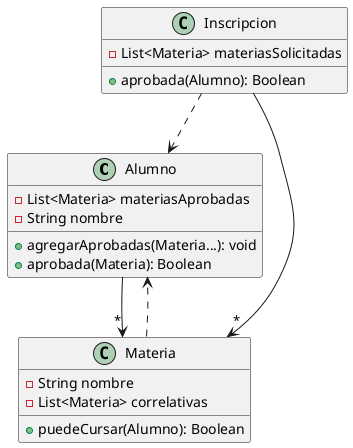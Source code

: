 @startuml

class Alumno {
    - List<Materia> materiasAprobadas
    - String nombre
    + agregarAprobadas(Materia...): void
    + aprobada(Materia): Boolean
}

class Materia {
    - String nombre
    - List<Materia> correlativas
    + puedeCursar(Alumno): Boolean
}

class Inscripcion {
    - List<Materia> materiasSolicitadas

    + aprobada(Alumno): Boolean
}


Materia ..> Alumno
Inscripcion ..> Alumno
Alumno -->"*" Materia
Inscripcion -->"*" Materia

@enduml
